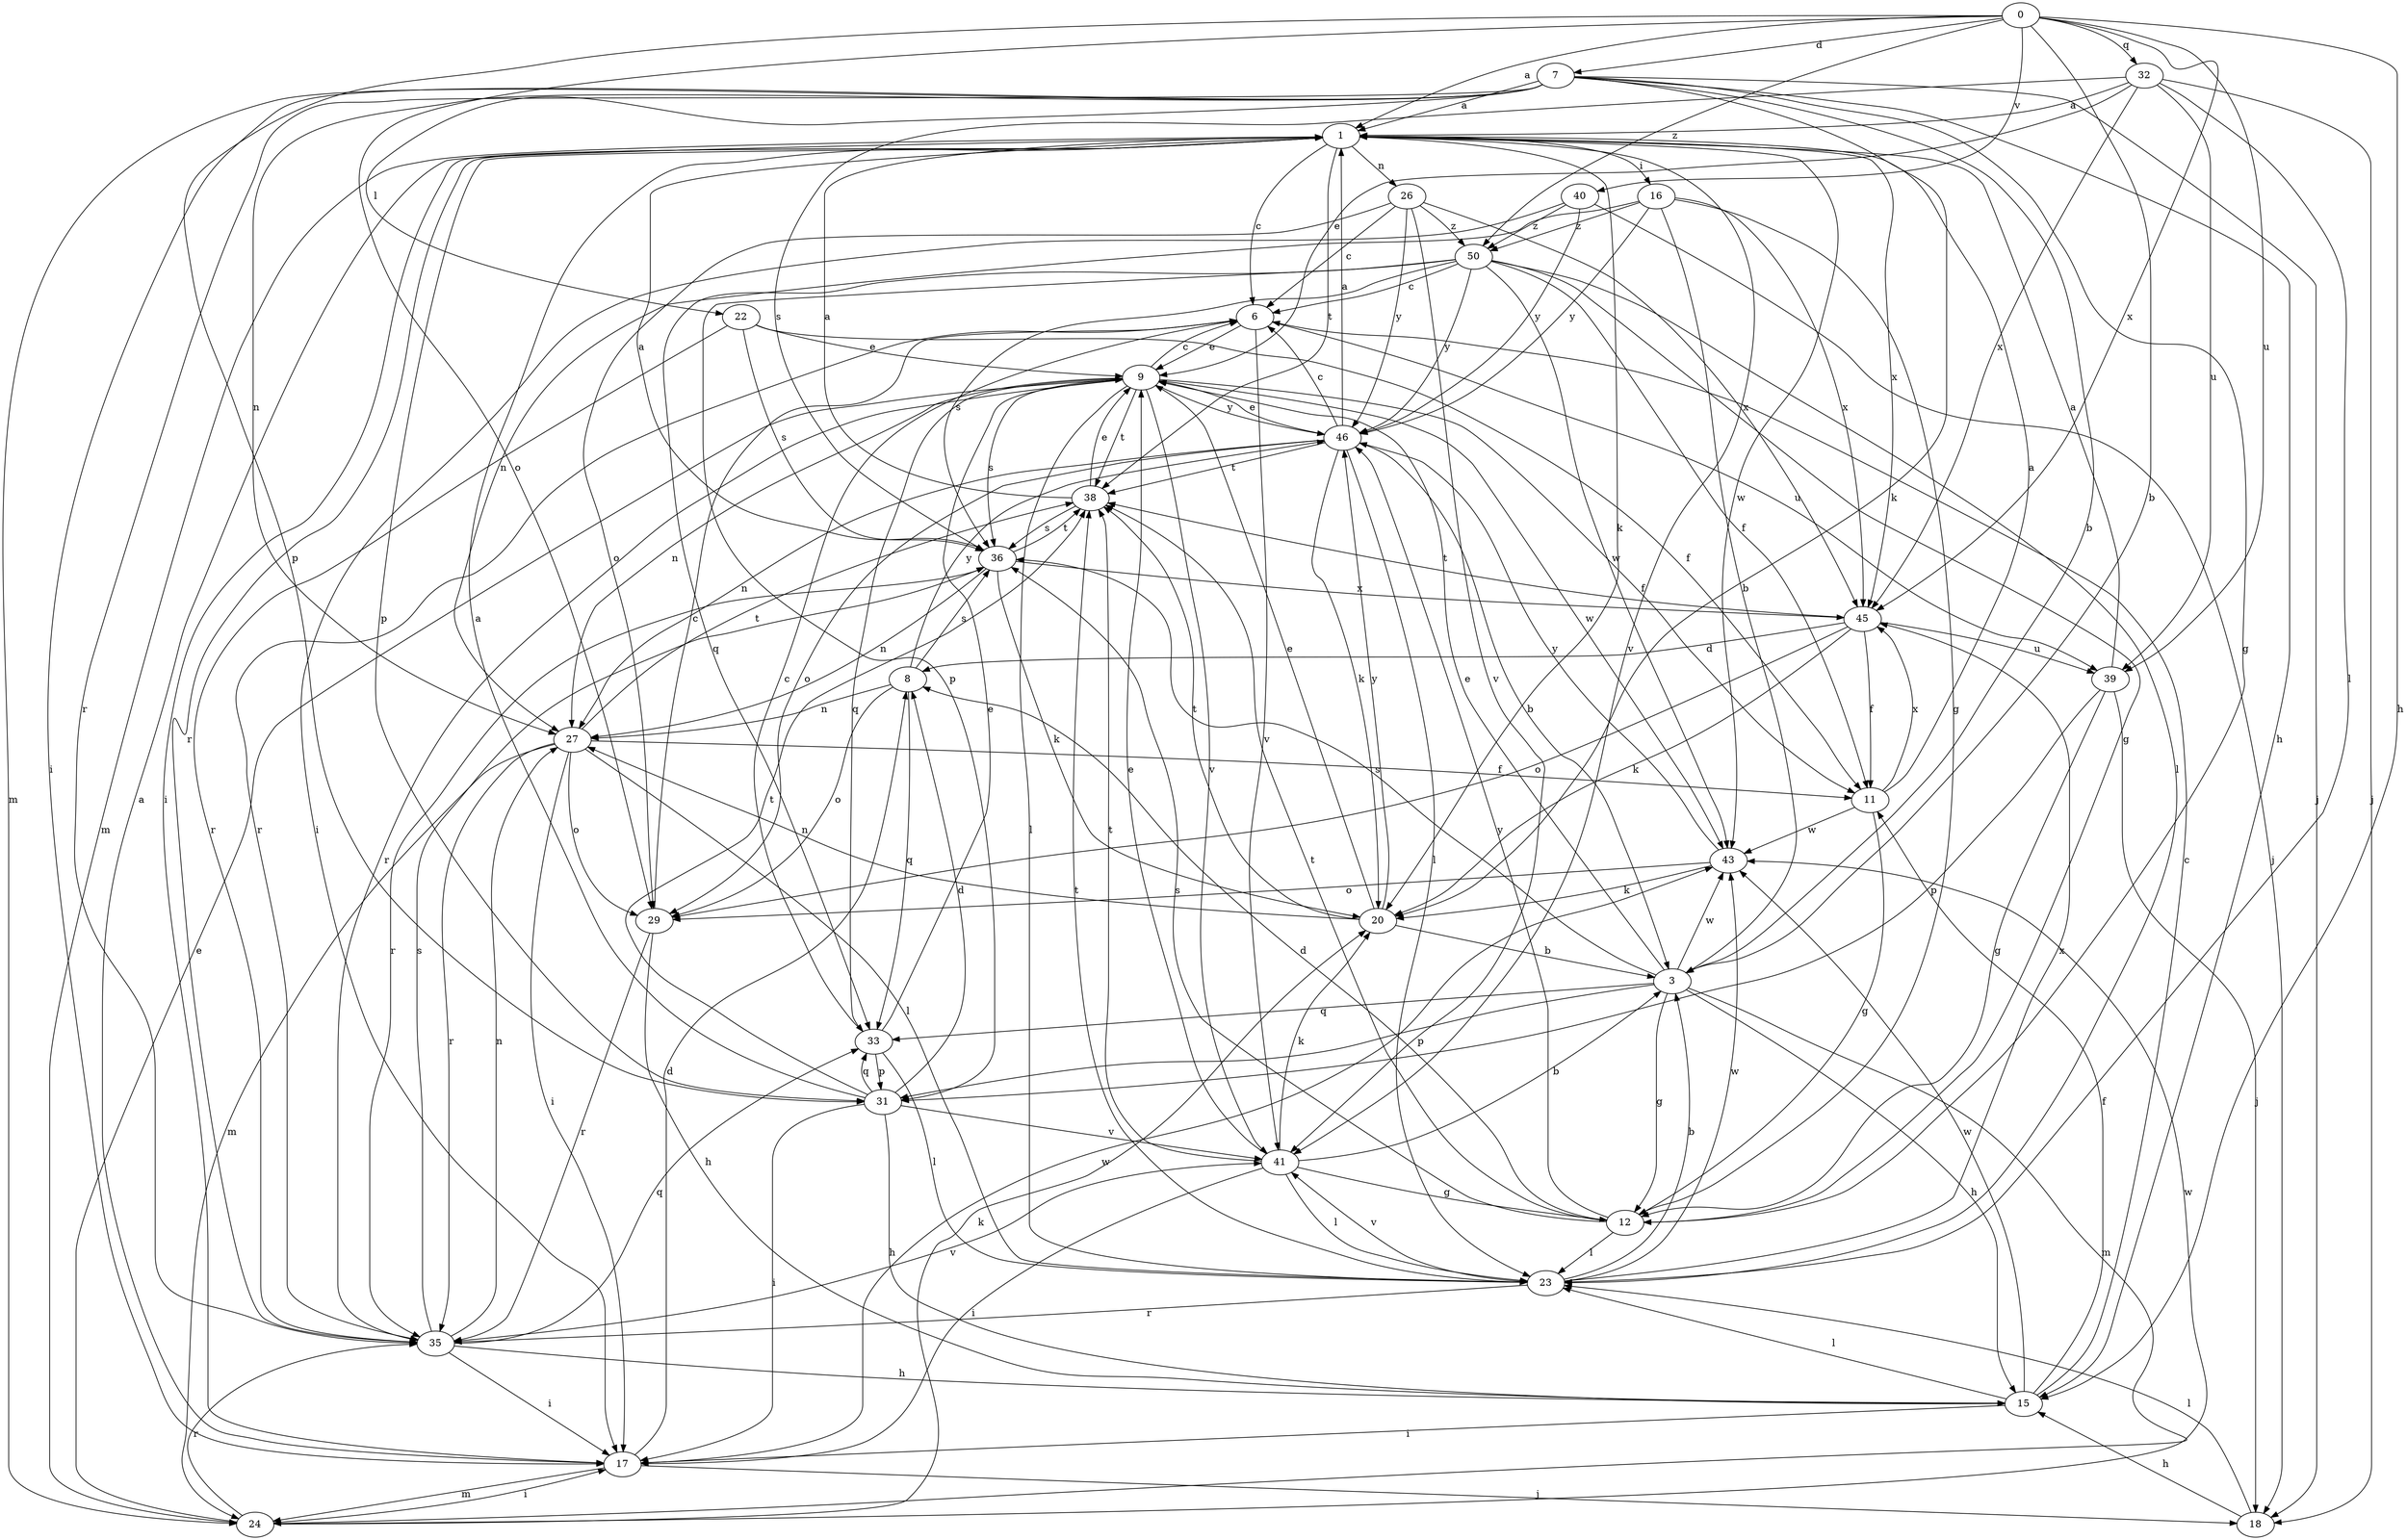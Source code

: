 strict digraph  {
0;
1;
3;
6;
7;
8;
9;
11;
12;
15;
16;
17;
18;
20;
22;
23;
24;
26;
27;
29;
31;
32;
33;
35;
36;
38;
39;
40;
41;
43;
45;
46;
50;
0 -> 1  [label=a];
0 -> 3  [label=b];
0 -> 7  [label=d];
0 -> 15  [label=h];
0 -> 29  [label=o];
0 -> 31  [label=p];
0 -> 32  [label=q];
0 -> 39  [label=u];
0 -> 40  [label=v];
0 -> 45  [label=x];
0 -> 50  [label=z];
1 -> 6  [label=c];
1 -> 16  [label=i];
1 -> 17  [label=i];
1 -> 20  [label=k];
1 -> 24  [label=m];
1 -> 26  [label=n];
1 -> 31  [label=p];
1 -> 35  [label=r];
1 -> 38  [label=t];
1 -> 41  [label=v];
1 -> 43  [label=w];
1 -> 45  [label=x];
3 -> 9  [label=e];
3 -> 12  [label=g];
3 -> 15  [label=h];
3 -> 24  [label=m];
3 -> 31  [label=p];
3 -> 33  [label=q];
3 -> 36  [label=s];
3 -> 43  [label=w];
6 -> 9  [label=e];
6 -> 35  [label=r];
6 -> 39  [label=u];
6 -> 41  [label=v];
7 -> 1  [label=a];
7 -> 3  [label=b];
7 -> 12  [label=g];
7 -> 15  [label=h];
7 -> 17  [label=i];
7 -> 18  [label=j];
7 -> 20  [label=k];
7 -> 22  [label=l];
7 -> 24  [label=m];
7 -> 27  [label=n];
7 -> 35  [label=r];
8 -> 27  [label=n];
8 -> 29  [label=o];
8 -> 33  [label=q];
8 -> 36  [label=s];
8 -> 46  [label=y];
9 -> 6  [label=c];
9 -> 11  [label=f];
9 -> 23  [label=l];
9 -> 27  [label=n];
9 -> 33  [label=q];
9 -> 35  [label=r];
9 -> 36  [label=s];
9 -> 38  [label=t];
9 -> 41  [label=v];
9 -> 43  [label=w];
9 -> 46  [label=y];
11 -> 1  [label=a];
11 -> 12  [label=g];
11 -> 43  [label=w];
11 -> 45  [label=x];
12 -> 8  [label=d];
12 -> 23  [label=l];
12 -> 36  [label=s];
12 -> 38  [label=t];
12 -> 46  [label=y];
15 -> 6  [label=c];
15 -> 11  [label=f];
15 -> 17  [label=i];
15 -> 23  [label=l];
15 -> 43  [label=w];
16 -> 3  [label=b];
16 -> 12  [label=g];
16 -> 27  [label=n];
16 -> 45  [label=x];
16 -> 46  [label=y];
16 -> 50  [label=z];
17 -> 1  [label=a];
17 -> 8  [label=d];
17 -> 18  [label=j];
17 -> 24  [label=m];
17 -> 43  [label=w];
18 -> 15  [label=h];
18 -> 23  [label=l];
20 -> 3  [label=b];
20 -> 9  [label=e];
20 -> 27  [label=n];
20 -> 38  [label=t];
20 -> 46  [label=y];
22 -> 9  [label=e];
22 -> 11  [label=f];
22 -> 35  [label=r];
22 -> 36  [label=s];
23 -> 3  [label=b];
23 -> 35  [label=r];
23 -> 38  [label=t];
23 -> 41  [label=v];
23 -> 43  [label=w];
23 -> 45  [label=x];
24 -> 9  [label=e];
24 -> 17  [label=i];
24 -> 20  [label=k];
24 -> 35  [label=r];
24 -> 43  [label=w];
26 -> 6  [label=c];
26 -> 29  [label=o];
26 -> 41  [label=v];
26 -> 45  [label=x];
26 -> 46  [label=y];
26 -> 50  [label=z];
27 -> 11  [label=f];
27 -> 17  [label=i];
27 -> 23  [label=l];
27 -> 24  [label=m];
27 -> 29  [label=o];
27 -> 35  [label=r];
27 -> 38  [label=t];
29 -> 6  [label=c];
29 -> 15  [label=h];
29 -> 35  [label=r];
31 -> 1  [label=a];
31 -> 8  [label=d];
31 -> 15  [label=h];
31 -> 17  [label=i];
31 -> 33  [label=q];
31 -> 38  [label=t];
31 -> 41  [label=v];
32 -> 1  [label=a];
32 -> 9  [label=e];
32 -> 18  [label=j];
32 -> 23  [label=l];
32 -> 36  [label=s];
32 -> 39  [label=u];
32 -> 45  [label=x];
33 -> 6  [label=c];
33 -> 9  [label=e];
33 -> 23  [label=l];
33 -> 31  [label=p];
35 -> 15  [label=h];
35 -> 17  [label=i];
35 -> 27  [label=n];
35 -> 33  [label=q];
35 -> 36  [label=s];
35 -> 41  [label=v];
36 -> 1  [label=a];
36 -> 20  [label=k];
36 -> 27  [label=n];
36 -> 35  [label=r];
36 -> 38  [label=t];
36 -> 45  [label=x];
38 -> 1  [label=a];
38 -> 9  [label=e];
38 -> 36  [label=s];
39 -> 1  [label=a];
39 -> 12  [label=g];
39 -> 18  [label=j];
39 -> 31  [label=p];
40 -> 17  [label=i];
40 -> 18  [label=j];
40 -> 46  [label=y];
40 -> 50  [label=z];
41 -> 3  [label=b];
41 -> 9  [label=e];
41 -> 12  [label=g];
41 -> 17  [label=i];
41 -> 20  [label=k];
41 -> 23  [label=l];
41 -> 38  [label=t];
43 -> 20  [label=k];
43 -> 29  [label=o];
43 -> 46  [label=y];
45 -> 8  [label=d];
45 -> 11  [label=f];
45 -> 20  [label=k];
45 -> 29  [label=o];
45 -> 38  [label=t];
45 -> 39  [label=u];
46 -> 1  [label=a];
46 -> 3  [label=b];
46 -> 6  [label=c];
46 -> 9  [label=e];
46 -> 20  [label=k];
46 -> 23  [label=l];
46 -> 27  [label=n];
46 -> 29  [label=o];
46 -> 38  [label=t];
50 -> 6  [label=c];
50 -> 11  [label=f];
50 -> 12  [label=g];
50 -> 23  [label=l];
50 -> 31  [label=p];
50 -> 33  [label=q];
50 -> 36  [label=s];
50 -> 43  [label=w];
50 -> 46  [label=y];
}
